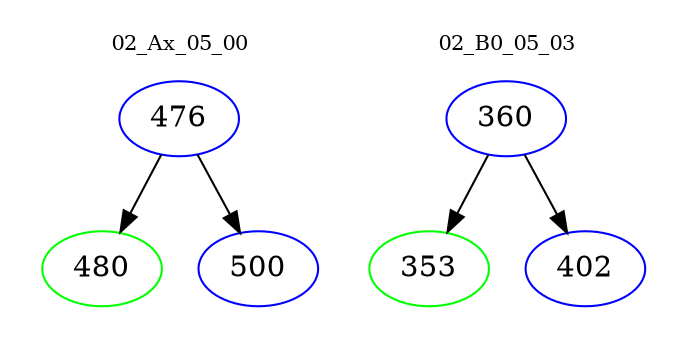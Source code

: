 digraph{
subgraph cluster_0 {
color = white
label = "02_Ax_05_00";
fontsize=10;
T0_476 [label="476", color="blue"]
T0_476 -> T0_480 [color="black"]
T0_480 [label="480", color="green"]
T0_476 -> T0_500 [color="black"]
T0_500 [label="500", color="blue"]
}
subgraph cluster_1 {
color = white
label = "02_B0_05_03";
fontsize=10;
T1_360 [label="360", color="blue"]
T1_360 -> T1_353 [color="black"]
T1_353 [label="353", color="green"]
T1_360 -> T1_402 [color="black"]
T1_402 [label="402", color="blue"]
}
}
